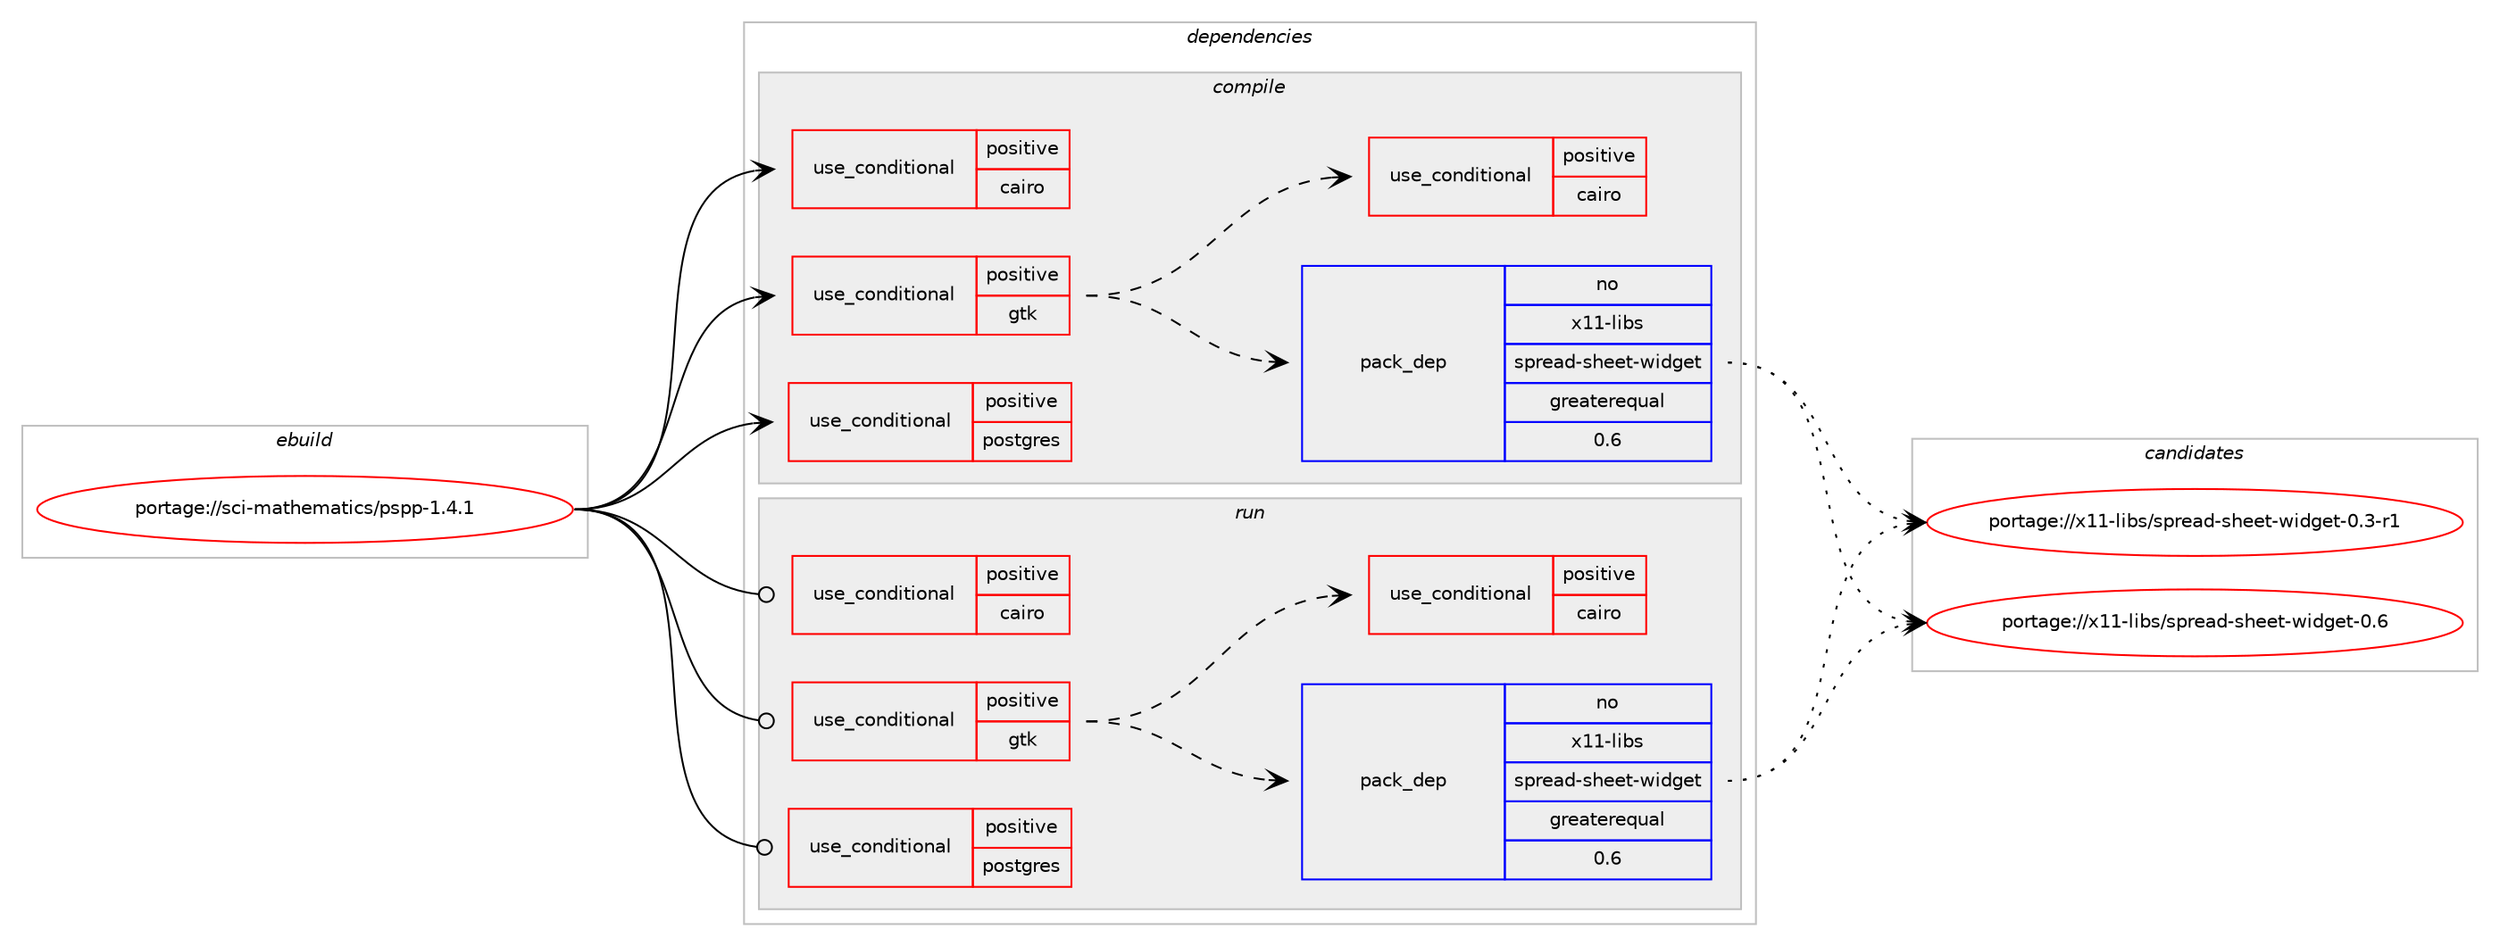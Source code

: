 digraph prolog {

# *************
# Graph options
# *************

newrank=true;
concentrate=true;
compound=true;
graph [rankdir=LR,fontname=Helvetica,fontsize=10,ranksep=1.5];#, ranksep=2.5, nodesep=0.2];
edge  [arrowhead=vee];
node  [fontname=Helvetica,fontsize=10];

# **********
# The ebuild
# **********

subgraph cluster_leftcol {
color=gray;
rank=same;
label=<<i>ebuild</i>>;
id [label="portage://sci-mathematics/pspp-1.4.1", color=red, width=4, href="../sci-mathematics/pspp-1.4.1.svg"];
}

# ****************
# The dependencies
# ****************

subgraph cluster_midcol {
color=gray;
label=<<i>dependencies</i>>;
subgraph cluster_compile {
fillcolor="#eeeeee";
style=filled;
label=<<i>compile</i>>;
subgraph cond1523 {
dependency2247 [label=<<TABLE BORDER="0" CELLBORDER="1" CELLSPACING="0" CELLPADDING="4"><TR><TD ROWSPAN="3" CELLPADDING="10">use_conditional</TD></TR><TR><TD>positive</TD></TR><TR><TD>cairo</TD></TR></TABLE>>, shape=none, color=red];
# *** BEGIN UNKNOWN DEPENDENCY TYPE (TODO) ***
# dependency2247 -> package_dependency(portage://sci-mathematics/pspp-1.4.1,install,no,x11-libs,cairo,none,[,,],[],[use(enable(svg),none)])
# *** END UNKNOWN DEPENDENCY TYPE (TODO) ***

# *** BEGIN UNKNOWN DEPENDENCY TYPE (TODO) ***
# dependency2247 -> package_dependency(portage://sci-mathematics/pspp-1.4.1,install,no,x11-libs,pango,none,[,,],[],[])
# *** END UNKNOWN DEPENDENCY TYPE (TODO) ***

}
id:e -> dependency2247:w [weight=20,style="solid",arrowhead="vee"];
subgraph cond1524 {
dependency2248 [label=<<TABLE BORDER="0" CELLBORDER="1" CELLSPACING="0" CELLPADDING="4"><TR><TD ROWSPAN="3" CELLPADDING="10">use_conditional</TD></TR><TR><TD>positive</TD></TR><TR><TD>gtk</TD></TR></TABLE>>, shape=none, color=red];
# *** BEGIN UNKNOWN DEPENDENCY TYPE (TODO) ***
# dependency2248 -> package_dependency(portage://sci-mathematics/pspp-1.4.1,install,no,x11-libs,gtk+,none,[,,],[slot(3)],[])
# *** END UNKNOWN DEPENDENCY TYPE (TODO) ***

# *** BEGIN UNKNOWN DEPENDENCY TYPE (TODO) ***
# dependency2248 -> package_dependency(portage://sci-mathematics/pspp-1.4.1,install,no,x11-libs,gtksourceview,none,[,,],[slot(3.0),equal],[])
# *** END UNKNOWN DEPENDENCY TYPE (TODO) ***

subgraph pack682 {
dependency2249 [label=<<TABLE BORDER="0" CELLBORDER="1" CELLSPACING="0" CELLPADDING="4" WIDTH="220"><TR><TD ROWSPAN="6" CELLPADDING="30">pack_dep</TD></TR><TR><TD WIDTH="110">no</TD></TR><TR><TD>x11-libs</TD></TR><TR><TD>spread-sheet-widget</TD></TR><TR><TD>greaterequal</TD></TR><TR><TD>0.6</TD></TR></TABLE>>, shape=none, color=blue];
}
dependency2248:e -> dependency2249:w [weight=20,style="dashed",arrowhead="vee"];
subgraph cond1525 {
dependency2250 [label=<<TABLE BORDER="0" CELLBORDER="1" CELLSPACING="0" CELLPADDING="4"><TR><TD ROWSPAN="3" CELLPADDING="10">use_conditional</TD></TR><TR><TD>positive</TD></TR><TR><TD>cairo</TD></TR></TABLE>>, shape=none, color=red];
# *** BEGIN UNKNOWN DEPENDENCY TYPE (TODO) ***
# dependency2250 -> package_dependency(portage://sci-mathematics/pspp-1.4.1,install,no,dev-util,glib-utils,none,[,,],[],[])
# *** END UNKNOWN DEPENDENCY TYPE (TODO) ***

}
dependency2248:e -> dependency2250:w [weight=20,style="dashed",arrowhead="vee"];
}
id:e -> dependency2248:w [weight=20,style="solid",arrowhead="vee"];
subgraph cond1526 {
dependency2251 [label=<<TABLE BORDER="0" CELLBORDER="1" CELLSPACING="0" CELLPADDING="4"><TR><TD ROWSPAN="3" CELLPADDING="10">use_conditional</TD></TR><TR><TD>positive</TD></TR><TR><TD>postgres</TD></TR></TABLE>>, shape=none, color=red];
# *** BEGIN UNKNOWN DEPENDENCY TYPE (TODO) ***
# dependency2251 -> package_dependency(portage://sci-mathematics/pspp-1.4.1,install,no,dev-db,postgresql,none,[,,],any_same_slot,[use(enable(server),none)])
# *** END UNKNOWN DEPENDENCY TYPE (TODO) ***

}
id:e -> dependency2251:w [weight=20,style="solid",arrowhead="vee"];
# *** BEGIN UNKNOWN DEPENDENCY TYPE (TODO) ***
# id -> package_dependency(portage://sci-mathematics/pspp-1.4.1,install,no,dev-libs,libxml2,none,[,,],[slot(2)],[])
# *** END UNKNOWN DEPENDENCY TYPE (TODO) ***

# *** BEGIN UNKNOWN DEPENDENCY TYPE (TODO) ***
# id -> package_dependency(portage://sci-mathematics/pspp-1.4.1,install,no,dev-util,desktop-file-utils,none,[,,],[],[])
# *** END UNKNOWN DEPENDENCY TYPE (TODO) ***

# *** BEGIN UNKNOWN DEPENDENCY TYPE (TODO) ***
# id -> package_dependency(portage://sci-mathematics/pspp-1.4.1,install,no,sci-libs,gsl,none,[,,],[slot(0),equal],[])
# *** END UNKNOWN DEPENDENCY TYPE (TODO) ***

# *** BEGIN UNKNOWN DEPENDENCY TYPE (TODO) ***
# id -> package_dependency(portage://sci-mathematics/pspp-1.4.1,install,no,sys-devel,gettext,none,[,,],[],[])
# *** END UNKNOWN DEPENDENCY TYPE (TODO) ***

# *** BEGIN UNKNOWN DEPENDENCY TYPE (TODO) ***
# id -> package_dependency(portage://sci-mathematics/pspp-1.4.1,install,no,sys-libs,ncurses,none,[,,],[slot(0),equal],[])
# *** END UNKNOWN DEPENDENCY TYPE (TODO) ***

# *** BEGIN UNKNOWN DEPENDENCY TYPE (TODO) ***
# id -> package_dependency(portage://sci-mathematics/pspp-1.4.1,install,no,sys-libs,readline,none,[,,],[slot(0),equal],[])
# *** END UNKNOWN DEPENDENCY TYPE (TODO) ***

# *** BEGIN UNKNOWN DEPENDENCY TYPE (TODO) ***
# id -> package_dependency(portage://sci-mathematics/pspp-1.4.1,install,no,sys-libs,zlib,none,[,,],[],[])
# *** END UNKNOWN DEPENDENCY TYPE (TODO) ***

# *** BEGIN UNKNOWN DEPENDENCY TYPE (TODO) ***
# id -> package_dependency(portage://sci-mathematics/pspp-1.4.1,install,no,virtual,libiconv,none,[,,],[],[])
# *** END UNKNOWN DEPENDENCY TYPE (TODO) ***

# *** BEGIN UNKNOWN DEPENDENCY TYPE (TODO) ***
# id -> package_dependency(portage://sci-mathematics/pspp-1.4.1,install,no,x11-misc,shared-mime-info,none,[,,],[],[])
# *** END UNKNOWN DEPENDENCY TYPE (TODO) ***

}
subgraph cluster_compileandrun {
fillcolor="#eeeeee";
style=filled;
label=<<i>compile and run</i>>;
}
subgraph cluster_run {
fillcolor="#eeeeee";
style=filled;
label=<<i>run</i>>;
subgraph cond1527 {
dependency2252 [label=<<TABLE BORDER="0" CELLBORDER="1" CELLSPACING="0" CELLPADDING="4"><TR><TD ROWSPAN="3" CELLPADDING="10">use_conditional</TD></TR><TR><TD>positive</TD></TR><TR><TD>cairo</TD></TR></TABLE>>, shape=none, color=red];
# *** BEGIN UNKNOWN DEPENDENCY TYPE (TODO) ***
# dependency2252 -> package_dependency(portage://sci-mathematics/pspp-1.4.1,run,no,x11-libs,cairo,none,[,,],[],[use(enable(svg),none)])
# *** END UNKNOWN DEPENDENCY TYPE (TODO) ***

# *** BEGIN UNKNOWN DEPENDENCY TYPE (TODO) ***
# dependency2252 -> package_dependency(portage://sci-mathematics/pspp-1.4.1,run,no,x11-libs,pango,none,[,,],[],[])
# *** END UNKNOWN DEPENDENCY TYPE (TODO) ***

}
id:e -> dependency2252:w [weight=20,style="solid",arrowhead="odot"];
subgraph cond1528 {
dependency2253 [label=<<TABLE BORDER="0" CELLBORDER="1" CELLSPACING="0" CELLPADDING="4"><TR><TD ROWSPAN="3" CELLPADDING="10">use_conditional</TD></TR><TR><TD>positive</TD></TR><TR><TD>gtk</TD></TR></TABLE>>, shape=none, color=red];
# *** BEGIN UNKNOWN DEPENDENCY TYPE (TODO) ***
# dependency2253 -> package_dependency(portage://sci-mathematics/pspp-1.4.1,run,no,x11-libs,gtk+,none,[,,],[slot(3)],[])
# *** END UNKNOWN DEPENDENCY TYPE (TODO) ***

# *** BEGIN UNKNOWN DEPENDENCY TYPE (TODO) ***
# dependency2253 -> package_dependency(portage://sci-mathematics/pspp-1.4.1,run,no,x11-libs,gtksourceview,none,[,,],[slot(3.0),equal],[])
# *** END UNKNOWN DEPENDENCY TYPE (TODO) ***

subgraph pack683 {
dependency2254 [label=<<TABLE BORDER="0" CELLBORDER="1" CELLSPACING="0" CELLPADDING="4" WIDTH="220"><TR><TD ROWSPAN="6" CELLPADDING="30">pack_dep</TD></TR><TR><TD WIDTH="110">no</TD></TR><TR><TD>x11-libs</TD></TR><TR><TD>spread-sheet-widget</TD></TR><TR><TD>greaterequal</TD></TR><TR><TD>0.6</TD></TR></TABLE>>, shape=none, color=blue];
}
dependency2253:e -> dependency2254:w [weight=20,style="dashed",arrowhead="vee"];
subgraph cond1529 {
dependency2255 [label=<<TABLE BORDER="0" CELLBORDER="1" CELLSPACING="0" CELLPADDING="4"><TR><TD ROWSPAN="3" CELLPADDING="10">use_conditional</TD></TR><TR><TD>positive</TD></TR><TR><TD>cairo</TD></TR></TABLE>>, shape=none, color=red];
# *** BEGIN UNKNOWN DEPENDENCY TYPE (TODO) ***
# dependency2255 -> package_dependency(portage://sci-mathematics/pspp-1.4.1,run,no,dev-util,glib-utils,none,[,,],[],[])
# *** END UNKNOWN DEPENDENCY TYPE (TODO) ***

}
dependency2253:e -> dependency2255:w [weight=20,style="dashed",arrowhead="vee"];
}
id:e -> dependency2253:w [weight=20,style="solid",arrowhead="odot"];
subgraph cond1530 {
dependency2256 [label=<<TABLE BORDER="0" CELLBORDER="1" CELLSPACING="0" CELLPADDING="4"><TR><TD ROWSPAN="3" CELLPADDING="10">use_conditional</TD></TR><TR><TD>positive</TD></TR><TR><TD>postgres</TD></TR></TABLE>>, shape=none, color=red];
# *** BEGIN UNKNOWN DEPENDENCY TYPE (TODO) ***
# dependency2256 -> package_dependency(portage://sci-mathematics/pspp-1.4.1,run,no,dev-db,postgresql,none,[,,],any_same_slot,[use(enable(server),none)])
# *** END UNKNOWN DEPENDENCY TYPE (TODO) ***

}
id:e -> dependency2256:w [weight=20,style="solid",arrowhead="odot"];
# *** BEGIN UNKNOWN DEPENDENCY TYPE (TODO) ***
# id -> package_dependency(portage://sci-mathematics/pspp-1.4.1,run,no,dev-libs,libxml2,none,[,,],[slot(2)],[])
# *** END UNKNOWN DEPENDENCY TYPE (TODO) ***

# *** BEGIN UNKNOWN DEPENDENCY TYPE (TODO) ***
# id -> package_dependency(portage://sci-mathematics/pspp-1.4.1,run,no,sci-libs,gsl,none,[,,],[slot(0),equal],[])
# *** END UNKNOWN DEPENDENCY TYPE (TODO) ***

# *** BEGIN UNKNOWN DEPENDENCY TYPE (TODO) ***
# id -> package_dependency(portage://sci-mathematics/pspp-1.4.1,run,no,sys-devel,gettext,none,[,,],[],[])
# *** END UNKNOWN DEPENDENCY TYPE (TODO) ***

# *** BEGIN UNKNOWN DEPENDENCY TYPE (TODO) ***
# id -> package_dependency(portage://sci-mathematics/pspp-1.4.1,run,no,sys-libs,ncurses,none,[,,],[slot(0),equal],[])
# *** END UNKNOWN DEPENDENCY TYPE (TODO) ***

# *** BEGIN UNKNOWN DEPENDENCY TYPE (TODO) ***
# id -> package_dependency(portage://sci-mathematics/pspp-1.4.1,run,no,sys-libs,readline,none,[,,],[slot(0),equal],[])
# *** END UNKNOWN DEPENDENCY TYPE (TODO) ***

# *** BEGIN UNKNOWN DEPENDENCY TYPE (TODO) ***
# id -> package_dependency(portage://sci-mathematics/pspp-1.4.1,run,no,sys-libs,zlib,none,[,,],[],[])
# *** END UNKNOWN DEPENDENCY TYPE (TODO) ***

# *** BEGIN UNKNOWN DEPENDENCY TYPE (TODO) ***
# id -> package_dependency(portage://sci-mathematics/pspp-1.4.1,run,no,virtual,libiconv,none,[,,],[],[])
# *** END UNKNOWN DEPENDENCY TYPE (TODO) ***

}
}

# **************
# The candidates
# **************

subgraph cluster_choices {
rank=same;
color=gray;
label=<<i>candidates</i>>;

subgraph choice682 {
color=black;
nodesep=1;
choice1204949451081059811547115112114101971004511510410110111645119105100103101116454846514511449 [label="portage://x11-libs/spread-sheet-widget-0.3-r1", color=red, width=4,href="../x11-libs/spread-sheet-widget-0.3-r1.svg"];
choice120494945108105981154711511211410197100451151041011011164511910510010310111645484654 [label="portage://x11-libs/spread-sheet-widget-0.6", color=red, width=4,href="../x11-libs/spread-sheet-widget-0.6.svg"];
dependency2249:e -> choice1204949451081059811547115112114101971004511510410110111645119105100103101116454846514511449:w [style=dotted,weight="100"];
dependency2249:e -> choice120494945108105981154711511211410197100451151041011011164511910510010310111645484654:w [style=dotted,weight="100"];
}
subgraph choice683 {
color=black;
nodesep=1;
choice1204949451081059811547115112114101971004511510410110111645119105100103101116454846514511449 [label="portage://x11-libs/spread-sheet-widget-0.3-r1", color=red, width=4,href="../x11-libs/spread-sheet-widget-0.3-r1.svg"];
choice120494945108105981154711511211410197100451151041011011164511910510010310111645484654 [label="portage://x11-libs/spread-sheet-widget-0.6", color=red, width=4,href="../x11-libs/spread-sheet-widget-0.6.svg"];
dependency2254:e -> choice1204949451081059811547115112114101971004511510410110111645119105100103101116454846514511449:w [style=dotted,weight="100"];
dependency2254:e -> choice120494945108105981154711511211410197100451151041011011164511910510010310111645484654:w [style=dotted,weight="100"];
}
}

}
